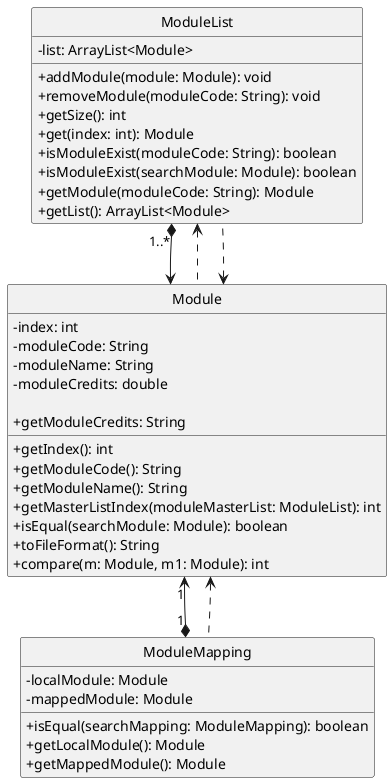@startuml
hide circle
skinparam classAttributeIconSize 0
skinparam groupInheritance 2

ModuleList "1..*" *--> Module
Module "1" <--* "1" ModuleMapping
Module <.. ModuleMapping
ModuleList <.. Module
Module <.. ModuleList

Class Module {
    - index: int
    - moduleCode: String
    - moduleName: String
    - moduleCredits: double

    + getIndex(): int
    + getModuleCode(): String
    + getModuleName(): String
    + getModuleCredits: String
    + getMasterListIndex(moduleMasterList: ModuleList): int
    + isEqual(searchModule: Module): boolean
    + toFileFormat(): String
    + compare(m: Module, m1: Module): int
}

class ModuleList {
    - list: ArrayList<Module>

    + addModule(module: Module): void
    + removeModule(moduleCode: String): void
    + getSize(): int
    + get(index: int): Module
    + isModuleExist(moduleCode: String): boolean
    + isModuleExist(searchModule: Module): boolean
    + getModule(moduleCode: String): Module
    + getList(): ArrayList<Module>
}

Class ModuleMapping {
    - localModule: Module
    - mappedModule: Module

    + isEqual(searchMapping: ModuleMapping): boolean
    + getLocalModule(): Module
    + getMappedModule(): Module
}

@enduml
